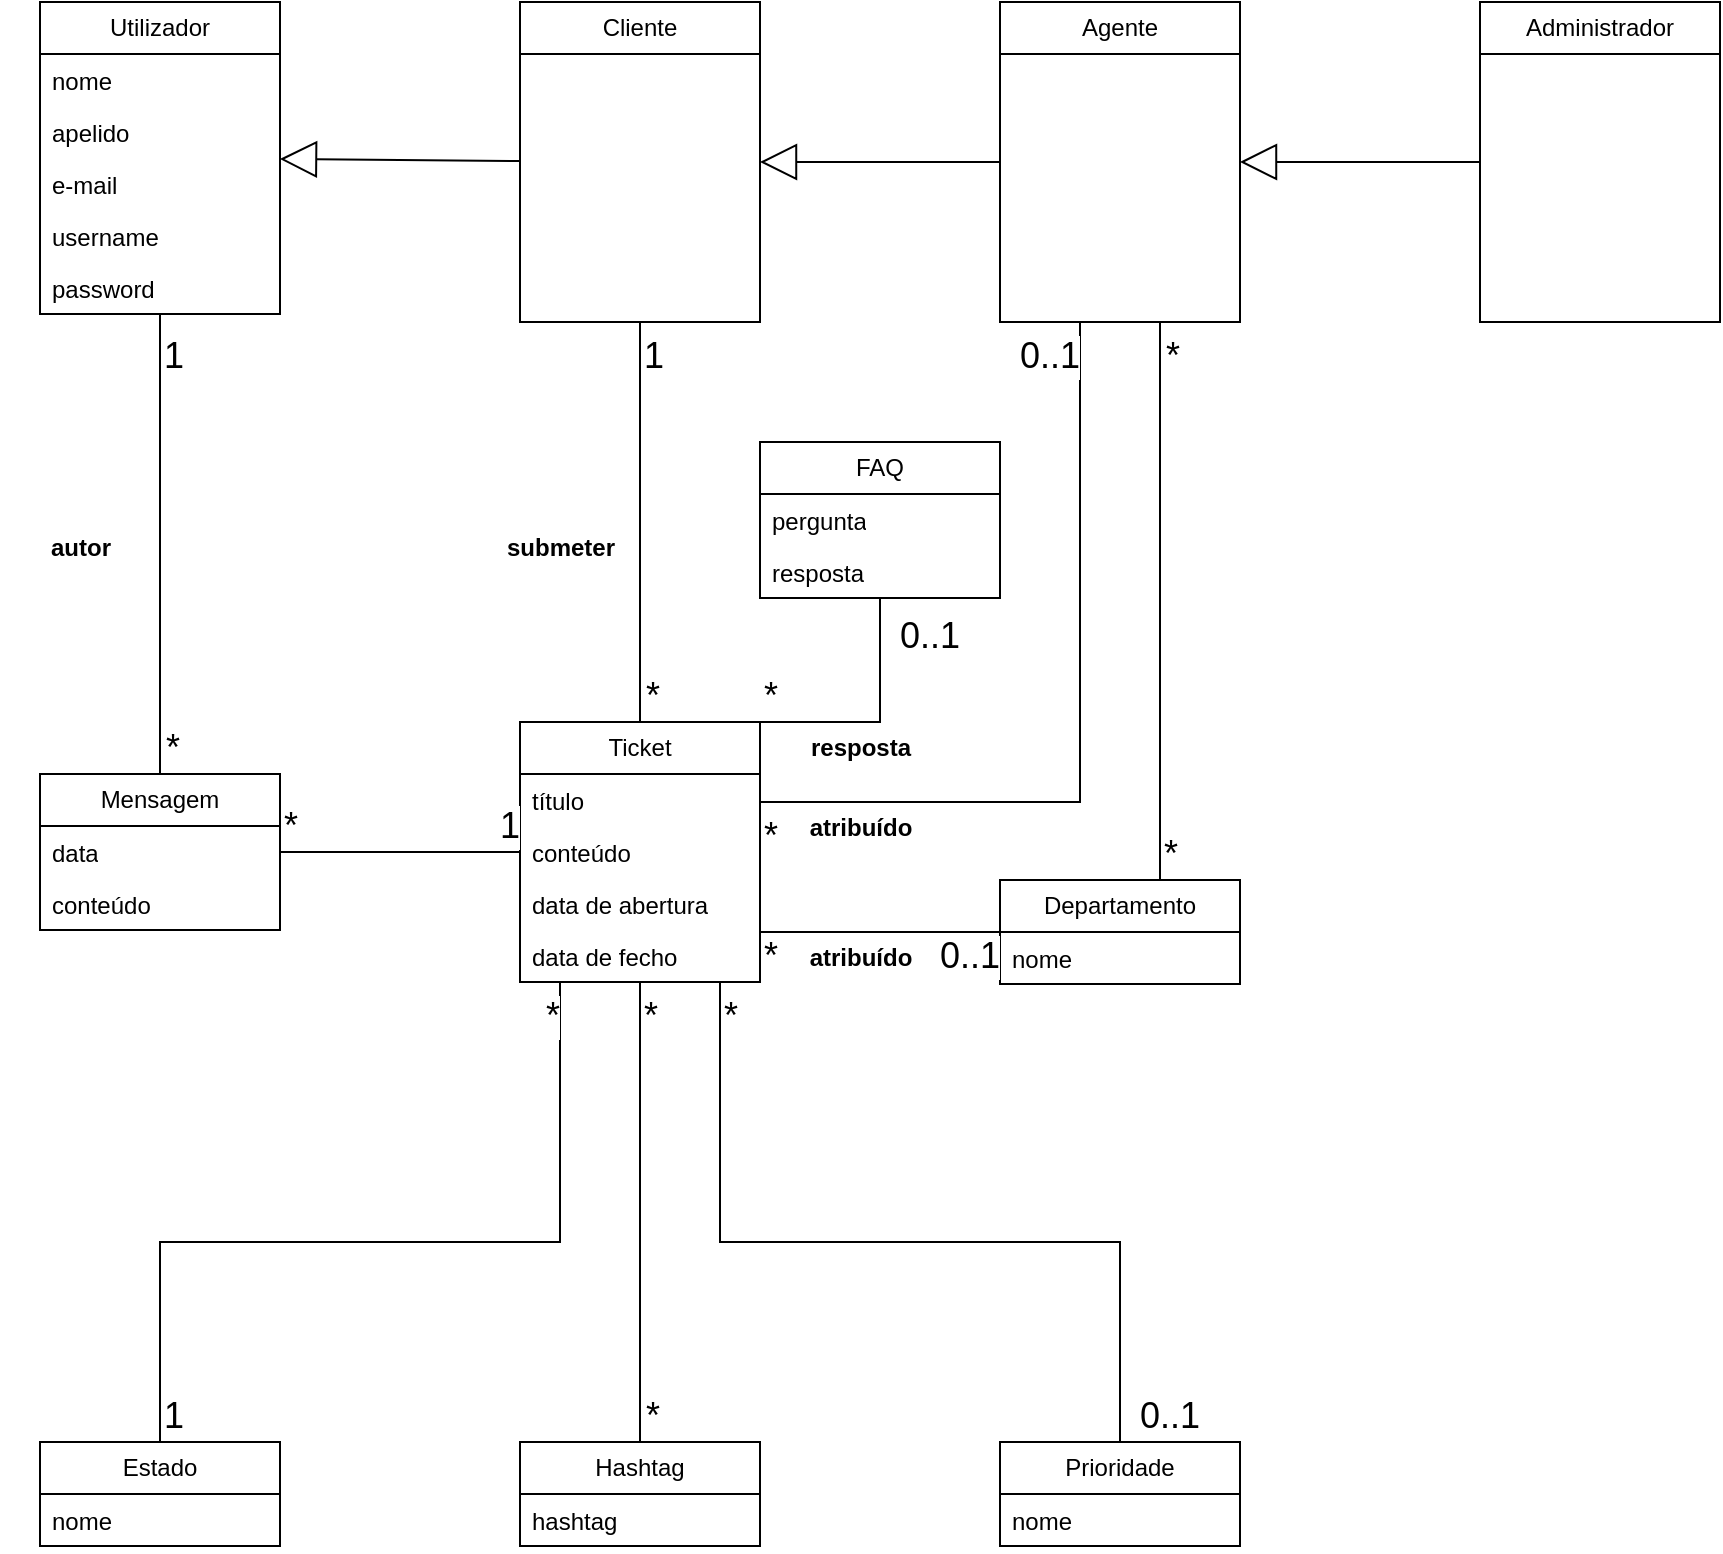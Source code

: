 <mxfile version="21.1.4" type="device">
  <diagram name="Page-1" id="KW1o-nXBFcfwnEptBs5i">
    <mxGraphModel dx="1258" dy="679" grid="1" gridSize="10" guides="1" tooltips="1" connect="1" arrows="1" fold="1" page="1" pageScale="1" pageWidth="1100" pageHeight="850" math="0" shadow="0">
      <root>
        <mxCell id="0" />
        <mxCell id="1" parent="0" />
        <mxCell id="mCnLeoQJLIXxQEgJ4j4h-1" value="Hashtag" style="swimlane;fontStyle=0;childLayout=stackLayout;horizontal=1;startSize=26;fillColor=none;horizontalStack=0;resizeParent=1;resizeParentMax=0;resizeLast=0;collapsible=1;marginBottom=0;whiteSpace=wrap;html=1;" vertex="1" parent="1">
          <mxGeometry x="360" y="760" width="120" height="52" as="geometry" />
        </mxCell>
        <mxCell id="mCnLeoQJLIXxQEgJ4j4h-4" value="hashtag" style="text;strokeColor=none;fillColor=none;align=left;verticalAlign=top;spacingLeft=4;spacingRight=4;overflow=hidden;rotatable=0;points=[[0,0.5],[1,0.5]];portConstraint=eastwest;whiteSpace=wrap;html=1;" vertex="1" parent="mCnLeoQJLIXxQEgJ4j4h-1">
          <mxGeometry y="26" width="120" height="26" as="geometry" />
        </mxCell>
        <mxCell id="mCnLeoQJLIXxQEgJ4j4h-5" value="FAQ" style="swimlane;fontStyle=0;childLayout=stackLayout;horizontal=1;startSize=26;fillColor=none;horizontalStack=0;resizeParent=1;resizeParentMax=0;resizeLast=0;collapsible=1;marginBottom=0;whiteSpace=wrap;html=1;" vertex="1" parent="1">
          <mxGeometry x="480" y="260" width="120" height="78" as="geometry" />
        </mxCell>
        <mxCell id="mCnLeoQJLIXxQEgJ4j4h-6" value="pergunta" style="text;strokeColor=none;fillColor=none;align=left;verticalAlign=top;spacingLeft=4;spacingRight=4;overflow=hidden;rotatable=0;points=[[0,0.5],[1,0.5]];portConstraint=eastwest;whiteSpace=wrap;html=1;" vertex="1" parent="mCnLeoQJLIXxQEgJ4j4h-5">
          <mxGeometry y="26" width="120" height="26" as="geometry" />
        </mxCell>
        <mxCell id="mCnLeoQJLIXxQEgJ4j4h-7" value="resposta" style="text;strokeColor=none;fillColor=none;align=left;verticalAlign=top;spacingLeft=4;spacingRight=4;overflow=hidden;rotatable=0;points=[[0,0.5],[1,0.5]];portConstraint=eastwest;whiteSpace=wrap;html=1;" vertex="1" parent="mCnLeoQJLIXxQEgJ4j4h-5">
          <mxGeometry y="52" width="120" height="26" as="geometry" />
        </mxCell>
        <mxCell id="mCnLeoQJLIXxQEgJ4j4h-9" value="Departamento" style="swimlane;fontStyle=0;childLayout=stackLayout;horizontal=1;startSize=26;fillColor=none;horizontalStack=0;resizeParent=1;resizeParentMax=0;resizeLast=0;collapsible=1;marginBottom=0;whiteSpace=wrap;html=1;" vertex="1" parent="1">
          <mxGeometry x="600" y="479" width="120" height="52" as="geometry" />
        </mxCell>
        <mxCell id="mCnLeoQJLIXxQEgJ4j4h-10" value="nome" style="text;strokeColor=none;fillColor=none;align=left;verticalAlign=top;spacingLeft=4;spacingRight=4;overflow=hidden;rotatable=0;points=[[0,0.5],[1,0.5]];portConstraint=eastwest;whiteSpace=wrap;html=1;" vertex="1" parent="mCnLeoQJLIXxQEgJ4j4h-9">
          <mxGeometry y="26" width="120" height="26" as="geometry" />
        </mxCell>
        <mxCell id="mCnLeoQJLIXxQEgJ4j4h-13" value="Ticket" style="swimlane;fontStyle=0;childLayout=stackLayout;horizontal=1;startSize=26;fillColor=none;horizontalStack=0;resizeParent=1;resizeParentMax=0;resizeLast=0;collapsible=1;marginBottom=0;whiteSpace=wrap;html=1;" vertex="1" parent="1">
          <mxGeometry x="360" y="400" width="120" height="130" as="geometry" />
        </mxCell>
        <mxCell id="mCnLeoQJLIXxQEgJ4j4h-45" value="título" style="text;strokeColor=none;fillColor=none;align=left;verticalAlign=top;spacingLeft=4;spacingRight=4;overflow=hidden;rotatable=0;points=[[0,0.5],[1,0.5]];portConstraint=eastwest;whiteSpace=wrap;html=1;" vertex="1" parent="mCnLeoQJLIXxQEgJ4j4h-13">
          <mxGeometry y="26" width="120" height="26" as="geometry" />
        </mxCell>
        <mxCell id="mCnLeoQJLIXxQEgJ4j4h-46" value="conteúdo" style="text;strokeColor=none;fillColor=none;align=left;verticalAlign=top;spacingLeft=4;spacingRight=4;overflow=hidden;rotatable=0;points=[[0,0.5],[1,0.5]];portConstraint=eastwest;whiteSpace=wrap;html=1;" vertex="1" parent="mCnLeoQJLIXxQEgJ4j4h-13">
          <mxGeometry y="52" width="120" height="26" as="geometry" />
        </mxCell>
        <mxCell id="mCnLeoQJLIXxQEgJ4j4h-14" value="data de abertura" style="text;strokeColor=none;fillColor=none;align=left;verticalAlign=top;spacingLeft=4;spacingRight=4;overflow=hidden;rotatable=0;points=[[0,0.5],[1,0.5]];portConstraint=eastwest;whiteSpace=wrap;html=1;" vertex="1" parent="mCnLeoQJLIXxQEgJ4j4h-13">
          <mxGeometry y="78" width="120" height="26" as="geometry" />
        </mxCell>
        <mxCell id="mCnLeoQJLIXxQEgJ4j4h-50" value="data de fecho" style="text;strokeColor=none;fillColor=none;align=left;verticalAlign=top;spacingLeft=4;spacingRight=4;overflow=hidden;rotatable=0;points=[[0,0.5],[1,0.5]];portConstraint=eastwest;whiteSpace=wrap;html=1;" vertex="1" parent="mCnLeoQJLIXxQEgJ4j4h-13">
          <mxGeometry y="104" width="120" height="26" as="geometry" />
        </mxCell>
        <mxCell id="mCnLeoQJLIXxQEgJ4j4h-17" value="Utilizador" style="swimlane;fontStyle=0;childLayout=stackLayout;horizontal=1;startSize=26;fillColor=none;horizontalStack=0;resizeParent=1;resizeParentMax=0;resizeLast=0;collapsible=1;marginBottom=0;whiteSpace=wrap;html=1;" vertex="1" parent="1">
          <mxGeometry x="120" y="40" width="120" height="156" as="geometry" />
        </mxCell>
        <mxCell id="mCnLeoQJLIXxQEgJ4j4h-18" value="nome" style="text;strokeColor=none;fillColor=none;align=left;verticalAlign=top;spacingLeft=4;spacingRight=4;overflow=hidden;rotatable=0;points=[[0,0.5],[1,0.5]];portConstraint=eastwest;whiteSpace=wrap;html=1;" vertex="1" parent="mCnLeoQJLIXxQEgJ4j4h-17">
          <mxGeometry y="26" width="120" height="26" as="geometry" />
        </mxCell>
        <mxCell id="mCnLeoQJLIXxQEgJ4j4h-19" value="apelido" style="text;strokeColor=none;fillColor=none;align=left;verticalAlign=top;spacingLeft=4;spacingRight=4;overflow=hidden;rotatable=0;points=[[0,0.5],[1,0.5]];portConstraint=eastwest;whiteSpace=wrap;html=1;" vertex="1" parent="mCnLeoQJLIXxQEgJ4j4h-17">
          <mxGeometry y="52" width="120" height="26" as="geometry" />
        </mxCell>
        <mxCell id="mCnLeoQJLIXxQEgJ4j4h-20" value="e-mail" style="text;strokeColor=none;fillColor=none;align=left;verticalAlign=top;spacingLeft=4;spacingRight=4;overflow=hidden;rotatable=0;points=[[0,0.5],[1,0.5]];portConstraint=eastwest;whiteSpace=wrap;html=1;" vertex="1" parent="mCnLeoQJLIXxQEgJ4j4h-17">
          <mxGeometry y="78" width="120" height="26" as="geometry" />
        </mxCell>
        <mxCell id="mCnLeoQJLIXxQEgJ4j4h-36" value="username" style="text;strokeColor=none;fillColor=none;align=left;verticalAlign=top;spacingLeft=4;spacingRight=4;overflow=hidden;rotatable=0;points=[[0,0.5],[1,0.5]];portConstraint=eastwest;whiteSpace=wrap;html=1;" vertex="1" parent="mCnLeoQJLIXxQEgJ4j4h-17">
          <mxGeometry y="104" width="120" height="26" as="geometry" />
        </mxCell>
        <mxCell id="mCnLeoQJLIXxQEgJ4j4h-34" value="password" style="text;strokeColor=none;fillColor=none;align=left;verticalAlign=top;spacingLeft=4;spacingRight=4;overflow=hidden;rotatable=0;points=[[0,0.5],[1,0.5]];portConstraint=eastwest;whiteSpace=wrap;html=1;" vertex="1" parent="mCnLeoQJLIXxQEgJ4j4h-17">
          <mxGeometry y="130" width="120" height="26" as="geometry" />
        </mxCell>
        <mxCell id="mCnLeoQJLIXxQEgJ4j4h-22" value="Cliente" style="swimlane;fontStyle=0;childLayout=stackLayout;horizontal=1;startSize=26;fillColor=none;horizontalStack=0;resizeParent=1;resizeParentMax=0;resizeLast=0;collapsible=1;marginBottom=0;whiteSpace=wrap;html=1;" vertex="1" parent="1">
          <mxGeometry x="360" y="40" width="120" height="160" as="geometry" />
        </mxCell>
        <mxCell id="mCnLeoQJLIXxQEgJ4j4h-26" value="Administrador" style="swimlane;fontStyle=0;childLayout=stackLayout;horizontal=1;startSize=26;fillColor=none;horizontalStack=0;resizeParent=1;resizeParentMax=0;resizeLast=0;collapsible=1;marginBottom=0;whiteSpace=wrap;html=1;" vertex="1" parent="1">
          <mxGeometry x="840" y="40" width="120" height="160" as="geometry" />
        </mxCell>
        <mxCell id="mCnLeoQJLIXxQEgJ4j4h-30" value="Agente" style="swimlane;fontStyle=0;childLayout=stackLayout;horizontal=1;startSize=26;fillColor=none;horizontalStack=0;resizeParent=1;resizeParentMax=0;resizeLast=0;collapsible=1;marginBottom=0;whiteSpace=wrap;html=1;" vertex="1" parent="1">
          <mxGeometry x="600" y="40" width="120" height="160" as="geometry" />
        </mxCell>
        <mxCell id="mCnLeoQJLIXxQEgJ4j4h-42" value="" style="endArrow=block;endSize=16;endFill=0;html=1;rounded=0;" edge="1" parent="1" source="mCnLeoQJLIXxQEgJ4j4h-22" target="mCnLeoQJLIXxQEgJ4j4h-17">
          <mxGeometry width="160" relative="1" as="geometry">
            <mxPoint x="470" y="250" as="sourcePoint" />
            <mxPoint x="630" y="250" as="targetPoint" />
          </mxGeometry>
        </mxCell>
        <mxCell id="mCnLeoQJLIXxQEgJ4j4h-43" value="" style="endArrow=block;endSize=16;endFill=0;html=1;rounded=0;" edge="1" parent="1" source="mCnLeoQJLIXxQEgJ4j4h-30" target="mCnLeoQJLIXxQEgJ4j4h-22">
          <mxGeometry width="160" relative="1" as="geometry">
            <mxPoint x="470" y="250" as="sourcePoint" />
            <mxPoint x="630" y="250" as="targetPoint" />
          </mxGeometry>
        </mxCell>
        <mxCell id="mCnLeoQJLIXxQEgJ4j4h-44" value="" style="endArrow=block;endSize=16;endFill=0;html=1;rounded=0;" edge="1" parent="1" source="mCnLeoQJLIXxQEgJ4j4h-26" target="mCnLeoQJLIXxQEgJ4j4h-30">
          <mxGeometry width="160" relative="1" as="geometry">
            <mxPoint x="470" y="250" as="sourcePoint" />
            <mxPoint x="630" y="250" as="targetPoint" />
          </mxGeometry>
        </mxCell>
        <mxCell id="mCnLeoQJLIXxQEgJ4j4h-47" value="" style="endArrow=none;html=1;edgeStyle=orthogonalEdgeStyle;rounded=0;" edge="1" parent="1" source="mCnLeoQJLIXxQEgJ4j4h-22" target="mCnLeoQJLIXxQEgJ4j4h-13">
          <mxGeometry relative="1" as="geometry">
            <mxPoint x="470" y="400" as="sourcePoint" />
            <mxPoint x="630" y="400" as="targetPoint" />
          </mxGeometry>
        </mxCell>
        <mxCell id="mCnLeoQJLIXxQEgJ4j4h-48" value="&lt;font style=&quot;font-size: 18px;&quot;&gt;1&lt;/font&gt;" style="edgeLabel;resizable=0;html=1;align=left;verticalAlign=bottom;" connectable="0" vertex="1" parent="mCnLeoQJLIXxQEgJ4j4h-47">
          <mxGeometry x="-1" relative="1" as="geometry">
            <mxPoint y="30" as="offset" />
          </mxGeometry>
        </mxCell>
        <mxCell id="mCnLeoQJLIXxQEgJ4j4h-49" value="&lt;font style=&quot;font-size: 18px;&quot;&gt;*&lt;/font&gt;" style="edgeLabel;resizable=0;html=1;align=right;verticalAlign=bottom;" connectable="0" vertex="1" parent="mCnLeoQJLIXxQEgJ4j4h-47">
          <mxGeometry x="1" relative="1" as="geometry">
            <mxPoint x="10" as="offset" />
          </mxGeometry>
        </mxCell>
        <mxCell id="mCnLeoQJLIXxQEgJ4j4h-55" value="Mensagem" style="swimlane;fontStyle=0;childLayout=stackLayout;horizontal=1;startSize=26;fillColor=none;horizontalStack=0;resizeParent=1;resizeParentMax=0;resizeLast=0;collapsible=1;marginBottom=0;whiteSpace=wrap;html=1;" vertex="1" parent="1">
          <mxGeometry x="120" y="426" width="120" height="78" as="geometry" />
        </mxCell>
        <mxCell id="mCnLeoQJLIXxQEgJ4j4h-57" value="data" style="text;strokeColor=none;fillColor=none;align=left;verticalAlign=top;spacingLeft=4;spacingRight=4;overflow=hidden;rotatable=0;points=[[0,0.5],[1,0.5]];portConstraint=eastwest;whiteSpace=wrap;html=1;" vertex="1" parent="mCnLeoQJLIXxQEgJ4j4h-55">
          <mxGeometry y="26" width="120" height="26" as="geometry" />
        </mxCell>
        <mxCell id="mCnLeoQJLIXxQEgJ4j4h-59" value="conteúdo" style="text;strokeColor=none;fillColor=none;align=left;verticalAlign=top;spacingLeft=4;spacingRight=4;overflow=hidden;rotatable=0;points=[[0,0.5],[1,0.5]];portConstraint=eastwest;whiteSpace=wrap;html=1;" vertex="1" parent="mCnLeoQJLIXxQEgJ4j4h-55">
          <mxGeometry y="52" width="120" height="26" as="geometry" />
        </mxCell>
        <mxCell id="mCnLeoQJLIXxQEgJ4j4h-60" value="" style="endArrow=none;html=1;edgeStyle=orthogonalEdgeStyle;rounded=0;" edge="1" parent="1" source="mCnLeoQJLIXxQEgJ4j4h-13" target="mCnLeoQJLIXxQEgJ4j4h-9">
          <mxGeometry relative="1" as="geometry">
            <mxPoint x="560" y="790" as="sourcePoint" />
            <mxPoint x="720" y="790" as="targetPoint" />
            <Array as="points">
              <mxPoint x="500" y="505" />
              <mxPoint x="500" y="505" />
            </Array>
          </mxGeometry>
        </mxCell>
        <mxCell id="mCnLeoQJLIXxQEgJ4j4h-61" value="&lt;font style=&quot;font-size: 18px;&quot;&gt;*&lt;/font&gt;" style="edgeLabel;resizable=0;html=1;align=left;verticalAlign=bottom;" connectable="0" vertex="1" parent="mCnLeoQJLIXxQEgJ4j4h-60">
          <mxGeometry x="-1" relative="1" as="geometry">
            <mxPoint y="25" as="offset" />
          </mxGeometry>
        </mxCell>
        <mxCell id="mCnLeoQJLIXxQEgJ4j4h-62" value="&lt;font style=&quot;font-size: 18px;&quot;&gt;0..1&lt;/font&gt;" style="edgeLabel;resizable=0;html=1;align=right;verticalAlign=bottom;" connectable="0" vertex="1" parent="mCnLeoQJLIXxQEgJ4j4h-60">
          <mxGeometry x="1" relative="1" as="geometry">
            <mxPoint y="25" as="offset" />
          </mxGeometry>
        </mxCell>
        <mxCell id="mCnLeoQJLIXxQEgJ4j4h-63" value="" style="endArrow=none;html=1;edgeStyle=orthogonalEdgeStyle;rounded=0;" edge="1" parent="1" source="mCnLeoQJLIXxQEgJ4j4h-9" target="mCnLeoQJLIXxQEgJ4j4h-30">
          <mxGeometry relative="1" as="geometry">
            <mxPoint x="520" y="540" as="sourcePoint" />
            <mxPoint x="650" y="400" as="targetPoint" />
            <Array as="points">
              <mxPoint x="680" y="270" />
              <mxPoint x="680" y="270" />
            </Array>
          </mxGeometry>
        </mxCell>
        <mxCell id="mCnLeoQJLIXxQEgJ4j4h-64" value="&lt;font style=&quot;font-size: 18px;&quot;&gt;*&lt;/font&gt;" style="edgeLabel;resizable=0;html=1;align=left;verticalAlign=bottom;" connectable="0" vertex="1" parent="mCnLeoQJLIXxQEgJ4j4h-63">
          <mxGeometry x="-1" relative="1" as="geometry">
            <mxPoint as="offset" />
          </mxGeometry>
        </mxCell>
        <mxCell id="mCnLeoQJLIXxQEgJ4j4h-65" value="&lt;font style=&quot;font-size: 18px;&quot;&gt;*&lt;/font&gt;" style="edgeLabel;resizable=0;html=1;align=right;verticalAlign=bottom;" connectable="0" vertex="1" parent="mCnLeoQJLIXxQEgJ4j4h-63">
          <mxGeometry x="1" relative="1" as="geometry">
            <mxPoint x="10" y="30" as="offset" />
          </mxGeometry>
        </mxCell>
        <mxCell id="mCnLeoQJLIXxQEgJ4j4h-66" value="" style="endArrow=none;html=1;edgeStyle=orthogonalEdgeStyle;rounded=0;" edge="1" parent="1" source="mCnLeoQJLIXxQEgJ4j4h-13" target="mCnLeoQJLIXxQEgJ4j4h-1">
          <mxGeometry relative="1" as="geometry">
            <mxPoint x="520" y="620" as="sourcePoint" />
            <mxPoint x="680" y="620" as="targetPoint" />
          </mxGeometry>
        </mxCell>
        <mxCell id="mCnLeoQJLIXxQEgJ4j4h-67" value="&lt;font style=&quot;font-size: 18px;&quot;&gt;*&lt;/font&gt;" style="edgeLabel;resizable=0;html=1;align=left;verticalAlign=bottom;" connectable="0" vertex="1" parent="mCnLeoQJLIXxQEgJ4j4h-66">
          <mxGeometry x="-1" relative="1" as="geometry">
            <mxPoint y="30" as="offset" />
          </mxGeometry>
        </mxCell>
        <mxCell id="mCnLeoQJLIXxQEgJ4j4h-68" value="&lt;font style=&quot;font-size: 18px;&quot;&gt;*&lt;/font&gt;" style="edgeLabel;resizable=0;html=1;align=right;verticalAlign=bottom;" connectable="0" vertex="1" parent="mCnLeoQJLIXxQEgJ4j4h-66">
          <mxGeometry x="1" relative="1" as="geometry">
            <mxPoint x="10" as="offset" />
          </mxGeometry>
        </mxCell>
        <mxCell id="mCnLeoQJLIXxQEgJ4j4h-69" value="Prioridade" style="swimlane;fontStyle=0;childLayout=stackLayout;horizontal=1;startSize=26;fillColor=none;horizontalStack=0;resizeParent=1;resizeParentMax=0;resizeLast=0;collapsible=1;marginBottom=0;whiteSpace=wrap;html=1;" vertex="1" parent="1">
          <mxGeometry x="600" y="760" width="120" height="52" as="geometry" />
        </mxCell>
        <mxCell id="mCnLeoQJLIXxQEgJ4j4h-70" value="nome" style="text;strokeColor=none;fillColor=none;align=left;verticalAlign=top;spacingLeft=4;spacingRight=4;overflow=hidden;rotatable=0;points=[[0,0.5],[1,0.5]];portConstraint=eastwest;whiteSpace=wrap;html=1;" vertex="1" parent="mCnLeoQJLIXxQEgJ4j4h-69">
          <mxGeometry y="26" width="120" height="26" as="geometry" />
        </mxCell>
        <mxCell id="mCnLeoQJLIXxQEgJ4j4h-73" value="Estado" style="swimlane;fontStyle=0;childLayout=stackLayout;horizontal=1;startSize=26;fillColor=none;horizontalStack=0;resizeParent=1;resizeParentMax=0;resizeLast=0;collapsible=1;marginBottom=0;whiteSpace=wrap;html=1;" vertex="1" parent="1">
          <mxGeometry x="120" y="760" width="120" height="52" as="geometry" />
        </mxCell>
        <mxCell id="mCnLeoQJLIXxQEgJ4j4h-74" value="nome" style="text;strokeColor=none;fillColor=none;align=left;verticalAlign=top;spacingLeft=4;spacingRight=4;overflow=hidden;rotatable=0;points=[[0,0.5],[1,0.5]];portConstraint=eastwest;whiteSpace=wrap;html=1;" vertex="1" parent="mCnLeoQJLIXxQEgJ4j4h-73">
          <mxGeometry y="26" width="120" height="26" as="geometry" />
        </mxCell>
        <mxCell id="mCnLeoQJLIXxQEgJ4j4h-77" value="" style="endArrow=none;html=1;edgeStyle=orthogonalEdgeStyle;rounded=0;" edge="1" parent="1" source="mCnLeoQJLIXxQEgJ4j4h-73" target="mCnLeoQJLIXxQEgJ4j4h-13">
          <mxGeometry relative="1" as="geometry">
            <mxPoint x="520" y="520" as="sourcePoint" />
            <mxPoint x="680" y="520" as="targetPoint" />
            <Array as="points">
              <mxPoint x="180" y="660" />
              <mxPoint x="380" y="660" />
            </Array>
          </mxGeometry>
        </mxCell>
        <mxCell id="mCnLeoQJLIXxQEgJ4j4h-78" value="&lt;font style=&quot;font-size: 18px;&quot;&gt;1&lt;/font&gt;" style="edgeLabel;resizable=0;html=1;align=left;verticalAlign=bottom;" connectable="0" vertex="1" parent="mCnLeoQJLIXxQEgJ4j4h-77">
          <mxGeometry x="-1" relative="1" as="geometry" />
        </mxCell>
        <mxCell id="mCnLeoQJLIXxQEgJ4j4h-79" value="&lt;font style=&quot;font-size: 18px;&quot;&gt;*&lt;/font&gt;" style="edgeLabel;resizable=0;html=1;align=right;verticalAlign=bottom;" connectable="0" vertex="1" parent="mCnLeoQJLIXxQEgJ4j4h-77">
          <mxGeometry x="1" relative="1" as="geometry">
            <mxPoint y="30" as="offset" />
          </mxGeometry>
        </mxCell>
        <mxCell id="mCnLeoQJLIXxQEgJ4j4h-87" value="" style="endArrow=none;html=1;edgeStyle=orthogonalEdgeStyle;rounded=0;" edge="1" parent="1" source="mCnLeoQJLIXxQEgJ4j4h-13" target="mCnLeoQJLIXxQEgJ4j4h-69">
          <mxGeometry relative="1" as="geometry">
            <mxPoint x="520" y="560" as="sourcePoint" />
            <mxPoint x="680" y="560" as="targetPoint" />
            <Array as="points">
              <mxPoint x="460" y="660" />
              <mxPoint x="660" y="660" />
            </Array>
          </mxGeometry>
        </mxCell>
        <mxCell id="mCnLeoQJLIXxQEgJ4j4h-88" value="&lt;font style=&quot;font-size: 18px;&quot;&gt;*&lt;/font&gt;" style="edgeLabel;resizable=0;html=1;align=left;verticalAlign=bottom;" connectable="0" vertex="1" parent="mCnLeoQJLIXxQEgJ4j4h-87">
          <mxGeometry x="-1" relative="1" as="geometry">
            <mxPoint y="30" as="offset" />
          </mxGeometry>
        </mxCell>
        <mxCell id="mCnLeoQJLIXxQEgJ4j4h-89" value="&lt;font style=&quot;font-size: 18px;&quot;&gt;0..1&lt;/font&gt;" style="edgeLabel;resizable=0;html=1;align=right;verticalAlign=bottom;" connectable="0" vertex="1" parent="mCnLeoQJLIXxQEgJ4j4h-87">
          <mxGeometry x="1" relative="1" as="geometry">
            <mxPoint x="40" as="offset" />
          </mxGeometry>
        </mxCell>
        <mxCell id="mCnLeoQJLIXxQEgJ4j4h-98" value="" style="endArrow=none;html=1;edgeStyle=orthogonalEdgeStyle;rounded=0;" edge="1" parent="1" source="mCnLeoQJLIXxQEgJ4j4h-55" target="mCnLeoQJLIXxQEgJ4j4h-13">
          <mxGeometry relative="1" as="geometry">
            <mxPoint x="510" y="430" as="sourcePoint" />
            <mxPoint x="670" y="430" as="targetPoint" />
          </mxGeometry>
        </mxCell>
        <mxCell id="mCnLeoQJLIXxQEgJ4j4h-99" value="&lt;font style=&quot;font-size: 18px;&quot;&gt;*&lt;/font&gt;" style="edgeLabel;resizable=0;html=1;align=left;verticalAlign=bottom;" connectable="0" vertex="1" parent="mCnLeoQJLIXxQEgJ4j4h-98">
          <mxGeometry x="-1" relative="1" as="geometry" />
        </mxCell>
        <mxCell id="mCnLeoQJLIXxQEgJ4j4h-100" value="&lt;font style=&quot;font-size: 18px;&quot;&gt;1&lt;/font&gt;" style="edgeLabel;resizable=0;html=1;align=right;verticalAlign=bottom;" connectable="0" vertex="1" parent="mCnLeoQJLIXxQEgJ4j4h-98">
          <mxGeometry x="1" relative="1" as="geometry" />
        </mxCell>
        <mxCell id="mCnLeoQJLIXxQEgJ4j4h-101" value="" style="endArrow=none;html=1;edgeStyle=orthogonalEdgeStyle;rounded=0;" edge="1" parent="1" source="mCnLeoQJLIXxQEgJ4j4h-17" target="mCnLeoQJLIXxQEgJ4j4h-55">
          <mxGeometry relative="1" as="geometry">
            <mxPoint x="270" y="270" as="sourcePoint" />
            <mxPoint x="670" y="360" as="targetPoint" />
          </mxGeometry>
        </mxCell>
        <mxCell id="mCnLeoQJLIXxQEgJ4j4h-102" value="&lt;font style=&quot;font-size: 18px;&quot;&gt;1&lt;/font&gt;" style="edgeLabel;resizable=0;html=1;align=left;verticalAlign=bottom;" connectable="0" vertex="1" parent="mCnLeoQJLIXxQEgJ4j4h-101">
          <mxGeometry x="-1" relative="1" as="geometry">
            <mxPoint y="34" as="offset" />
          </mxGeometry>
        </mxCell>
        <mxCell id="mCnLeoQJLIXxQEgJ4j4h-103" value="&lt;font style=&quot;font-size: 18px;&quot;&gt;*&lt;/font&gt;" style="edgeLabel;resizable=0;html=1;align=right;verticalAlign=bottom;" connectable="0" vertex="1" parent="mCnLeoQJLIXxQEgJ4j4h-101">
          <mxGeometry x="1" relative="1" as="geometry">
            <mxPoint x="10" as="offset" />
          </mxGeometry>
        </mxCell>
        <mxCell id="mCnLeoQJLIXxQEgJ4j4h-104" value="submeter" style="text;align=center;fontStyle=1;verticalAlign=middle;spacingLeft=3;spacingRight=3;strokeColor=none;rotatable=0;points=[[0,0.5],[1,0.5]];portConstraint=eastwest;html=1;" vertex="1" parent="1">
          <mxGeometry x="340" y="300" width="80" height="26" as="geometry" />
        </mxCell>
        <mxCell id="mCnLeoQJLIXxQEgJ4j4h-105" value="autor" style="text;align=center;fontStyle=1;verticalAlign=middle;spacingLeft=3;spacingRight=3;strokeColor=none;rotatable=0;points=[[0,0.5],[1,0.5]];portConstraint=eastwest;html=1;" vertex="1" parent="1">
          <mxGeometry x="100" y="300" width="80" height="26" as="geometry" />
        </mxCell>
        <mxCell id="mCnLeoQJLIXxQEgJ4j4h-106" value="atribuído" style="text;align=center;fontStyle=1;verticalAlign=middle;spacingLeft=3;spacingRight=3;strokeColor=none;rotatable=0;points=[[0,0.5],[1,0.5]];portConstraint=eastwest;html=1;" vertex="1" parent="1">
          <mxGeometry x="490" y="505" width="80" height="26" as="geometry" />
        </mxCell>
        <mxCell id="mCnLeoQJLIXxQEgJ4j4h-107" value="atribuído" style="text;align=center;fontStyle=1;verticalAlign=middle;spacingLeft=3;spacingRight=3;strokeColor=none;rotatable=0;points=[[0,0.5],[1,0.5]];portConstraint=eastwest;html=1;" vertex="1" parent="1">
          <mxGeometry x="490" y="440" width="80" height="26" as="geometry" />
        </mxCell>
        <mxCell id="mCnLeoQJLIXxQEgJ4j4h-108" value="" style="endArrow=none;html=1;edgeStyle=orthogonalEdgeStyle;rounded=0;" edge="1" parent="1" source="mCnLeoQJLIXxQEgJ4j4h-13" target="mCnLeoQJLIXxQEgJ4j4h-30">
          <mxGeometry relative="1" as="geometry">
            <mxPoint x="490" y="360" as="sourcePoint" />
            <mxPoint x="650" y="360" as="targetPoint" />
            <Array as="points">
              <mxPoint x="640" y="440" />
            </Array>
          </mxGeometry>
        </mxCell>
        <mxCell id="mCnLeoQJLIXxQEgJ4j4h-109" value="&lt;font style=&quot;font-size: 18px;&quot;&gt;*&lt;/font&gt;" style="edgeLabel;resizable=0;html=1;align=left;verticalAlign=bottom;" connectable="0" vertex="1" parent="mCnLeoQJLIXxQEgJ4j4h-108">
          <mxGeometry x="-1" relative="1" as="geometry">
            <mxPoint y="30" as="offset" />
          </mxGeometry>
        </mxCell>
        <mxCell id="mCnLeoQJLIXxQEgJ4j4h-110" value="&lt;font style=&quot;font-size: 18px;&quot;&gt;0..1&lt;/font&gt;" style="edgeLabel;resizable=0;html=1;align=right;verticalAlign=bottom;" connectable="0" vertex="1" parent="mCnLeoQJLIXxQEgJ4j4h-108">
          <mxGeometry x="1" relative="1" as="geometry">
            <mxPoint y="30" as="offset" />
          </mxGeometry>
        </mxCell>
        <mxCell id="mCnLeoQJLIXxQEgJ4j4h-114" value="" style="endArrow=none;html=1;edgeStyle=orthogonalEdgeStyle;rounded=0;" edge="1" parent="1" source="mCnLeoQJLIXxQEgJ4j4h-13" target="mCnLeoQJLIXxQEgJ4j4h-5">
          <mxGeometry relative="1" as="geometry">
            <mxPoint x="450" y="440" as="sourcePoint" />
            <mxPoint x="610" y="440" as="targetPoint" />
            <Array as="points">
              <mxPoint x="540" y="400" />
            </Array>
          </mxGeometry>
        </mxCell>
        <mxCell id="mCnLeoQJLIXxQEgJ4j4h-115" value="&lt;font style=&quot;font-size: 18px;&quot;&gt;*&lt;/font&gt;" style="edgeLabel;resizable=0;html=1;align=left;verticalAlign=bottom;" connectable="0" vertex="1" parent="mCnLeoQJLIXxQEgJ4j4h-114">
          <mxGeometry x="-1" relative="1" as="geometry" />
        </mxCell>
        <mxCell id="mCnLeoQJLIXxQEgJ4j4h-116" value="&lt;font style=&quot;font-size: 18px;&quot;&gt;0..1&lt;/font&gt;" style="edgeLabel;resizable=0;html=1;align=right;verticalAlign=bottom;" connectable="0" vertex="1" parent="mCnLeoQJLIXxQEgJ4j4h-114">
          <mxGeometry x="1" relative="1" as="geometry">
            <mxPoint x="40" y="32" as="offset" />
          </mxGeometry>
        </mxCell>
        <mxCell id="mCnLeoQJLIXxQEgJ4j4h-117" value="resposta" style="text;align=center;fontStyle=1;verticalAlign=middle;spacingLeft=3;spacingRight=3;strokeColor=none;rotatable=0;points=[[0,0.5],[1,0.5]];portConstraint=eastwest;html=1;" vertex="1" parent="1">
          <mxGeometry x="490" y="400" width="80" height="26" as="geometry" />
        </mxCell>
      </root>
    </mxGraphModel>
  </diagram>
</mxfile>

